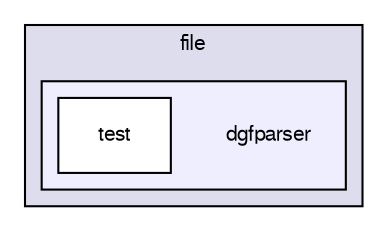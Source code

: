 digraph G {
  compound=true
  node [ fontsize=10, fontname="FreeSans"];
  edge [ labelfontsize=9, labelfontname="FreeSans"];
  subgraph clusterdir_65252ab1f1f5370a7d40c0347a12070d {
    graph [ bgcolor="#ddddee", pencolor="black", label="file" fontname="FreeSans", fontsize=10, URL="dir_65252ab1f1f5370a7d40c0347a12070d.html"]
  subgraph clusterdir_4cee72c778d9005e899e49441c1b0610 {
    graph [ bgcolor="#eeeeff", pencolor="black", label="" URL="dir_4cee72c778d9005e899e49441c1b0610.html"];
    dir_4cee72c778d9005e899e49441c1b0610 [shape=plaintext label="dgfparser"];
    dir_edfcadd7282323f90bbace04212981a1 [shape=box label="test" color="black" fillcolor="white" style="filled" URL="dir_edfcadd7282323f90bbace04212981a1.html"];
  }
  }
}
